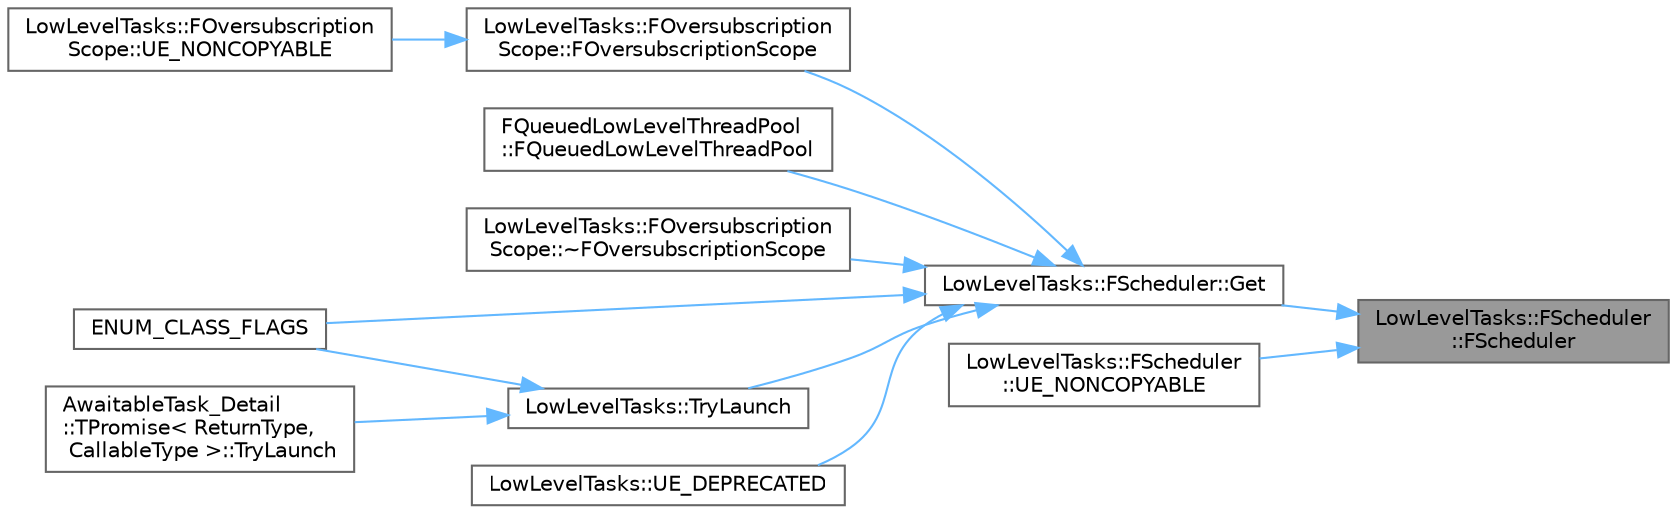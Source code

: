 digraph "LowLevelTasks::FScheduler::FScheduler"
{
 // INTERACTIVE_SVG=YES
 // LATEX_PDF_SIZE
  bgcolor="transparent";
  edge [fontname=Helvetica,fontsize=10,labelfontname=Helvetica,labelfontsize=10];
  node [fontname=Helvetica,fontsize=10,shape=box,height=0.2,width=0.4];
  rankdir="RL";
  Node1 [id="Node000001",label="LowLevelTasks::FScheduler\l::FScheduler",height=0.2,width=0.4,color="gray40", fillcolor="grey60", style="filled", fontcolor="black",tooltip=" "];
  Node1 -> Node2 [id="edge1_Node000001_Node000002",dir="back",color="steelblue1",style="solid",tooltip=" "];
  Node2 [id="Node000002",label="LowLevelTasks::FScheduler::Get",height=0.2,width=0.4,color="grey40", fillcolor="white", style="filled",URL="$df/dd0/classLowLevelTasks_1_1FScheduler.html#a53651e891425200d0d5b150e5ea5cd0c",tooltip=" "];
  Node2 -> Node3 [id="edge2_Node000002_Node000003",dir="back",color="steelblue1",style="solid",tooltip=" "];
  Node3 [id="Node000003",label="LowLevelTasks::FOversubscription\lScope::FOversubscriptionScope",height=0.2,width=0.4,color="grey40", fillcolor="white", style="filled",URL="$d0/d99/classLowLevelTasks_1_1FOversubscriptionScope.html#a35f07baf58fa4cf683ce6f23c66db08c",tooltip=" "];
  Node3 -> Node4 [id="edge3_Node000003_Node000004",dir="back",color="steelblue1",style="solid",tooltip=" "];
  Node4 [id="Node000004",label="LowLevelTasks::FOversubscription\lScope::UE_NONCOPYABLE",height=0.2,width=0.4,color="grey40", fillcolor="white", style="filled",URL="$d0/d99/classLowLevelTasks_1_1FOversubscriptionScope.html#accc3de216ba7f66257acc30f8c4cfd55",tooltip=" "];
  Node2 -> Node5 [id="edge4_Node000002_Node000005",dir="back",color="steelblue1",style="solid",tooltip=" "];
  Node5 [id="Node000005",label="FQueuedLowLevelThreadPool\l::FQueuedLowLevelThreadPool",height=0.2,width=0.4,color="grey40", fillcolor="white", style="filled",URL="$df/d8c/classFQueuedLowLevelThreadPool.html#ac3177d43ecd659756bede72bf690cf5c",tooltip="InPriorityMapper Thread-safe function used to map any priority from this Queue to the priority that s..."];
  Node2 -> Node6 [id="edge5_Node000002_Node000006",dir="back",color="steelblue1",style="solid",tooltip=" "];
  Node6 [id="Node000006",label="LowLevelTasks::FOversubscription\lScope::~FOversubscriptionScope",height=0.2,width=0.4,color="grey40", fillcolor="white", style="filled",URL="$d0/d99/classLowLevelTasks_1_1FOversubscriptionScope.html#ac8f113165a9357c64b73089ee03ac645",tooltip=" "];
  Node2 -> Node7 [id="edge6_Node000002_Node000007",dir="back",color="steelblue1",style="solid",tooltip=" "];
  Node7 [id="Node000007",label="ENUM_CLASS_FLAGS",height=0.2,width=0.4,color="grey40", fillcolor="white", style="filled",URL="$d2/da1/ParallelFor_8h.html#a90cd759fefc126419bcd31a5446d4cde",tooltip=" "];
  Node2 -> Node8 [id="edge7_Node000002_Node000008",dir="back",color="steelblue1",style="solid",tooltip=" "];
  Node8 [id="Node000008",label="LowLevelTasks::TryLaunch",height=0.2,width=0.4,color="grey40", fillcolor="white", style="filled",URL="$dd/d11/namespaceLowLevelTasks.html#a183184a359a2218797e03cbba90b3662",tooltip=" "];
  Node8 -> Node7 [id="edge8_Node000008_Node000007",dir="back",color="steelblue1",style="solid",tooltip=" "];
  Node8 -> Node9 [id="edge9_Node000008_Node000009",dir="back",color="steelblue1",style="solid",tooltip=" "];
  Node9 [id="Node000009",label="AwaitableTask_Detail\l::TPromise\< ReturnType,\l CallableType \>::TryLaunch",height=0.2,width=0.4,color="grey40", fillcolor="white", style="filled",URL="$d2/d05/classAwaitableTask__Detail_1_1TPromise.html#a0f7f606e03a1c7c80bca09d925c912df",tooltip=" "];
  Node2 -> Node10 [id="edge10_Node000002_Node000010",dir="back",color="steelblue1",style="solid",tooltip=" "];
  Node10 [id="Node000010",label="LowLevelTasks::UE_DEPRECATED",height=0.2,width=0.4,color="grey40", fillcolor="white", style="filled",URL="$dd/d11/namespaceLowLevelTasks.html#afd180719e6e2ab6a4c618c82a007ea31",tooltip=" "];
  Node1 -> Node11 [id="edge11_Node000001_Node000011",dir="back",color="steelblue1",style="solid",tooltip=" "];
  Node11 [id="Node000011",label="LowLevelTasks::FScheduler\l::UE_NONCOPYABLE",height=0.2,width=0.4,color="grey40", fillcolor="white", style="filled",URL="$df/dd0/classLowLevelTasks_1_1FScheduler.html#a0a37b25d161a9123aae1f2ed48673633",tooltip=" "];
}
